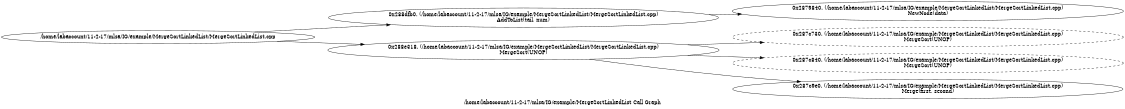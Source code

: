 digraph "/home/labaccount/11-2-17/mlsa/IG/example/MergeSortLinkedList Call Graph" {
	graph [dpi=300
		rankdir=LR
		size="7.5, 10"
		label="/home/labaccount/11-2-17/mlsa/IG/example/MergeSortLinkedList Call Graph"
	];

	Node0x493019267 [shape=oval, label="/home/labaccount/11-2-17/mlsa/IG/example/MergeSortLinkedList/MergeSortLinkedList.cpp"];
	Node0x901829795 [shape=oval, label="0x288dfb0. (/home/labaccount/11-2-17/mlsa/IG/example/MergeSortLinkedList/MergeSortLinkedList.cpp)\nAddToList(tail, num)"];
	Node0x493019267 -> Node0x901829795;
	Node0x121462916 [shape=oval, label="0x288e318. (/home/labaccount/11-2-17/mlsa/IG/example/MergeSortLinkedList/MergeSortLinkedList.cpp)\nMergeSort(UNOP)"];
	Node0x493019267 -> Node0x121462916;
	Node0x168258938 [shape=oval, label="0x2879840. (/home/labaccount/11-2-17/mlsa/IG/example/MergeSortLinkedList/MergeSortLinkedList.cpp)\nNewNode(data)"];
	Node0x901829795 -> Node0x168258938;
	Node0x107393208 [shape=oval, style=dashed, label="0x287c730. (/home/labaccount/11-2-17/mlsa/IG/example/MergeSortLinkedList/MergeSortLinkedList.cpp)\nMergeSort(UNOP)"];
	Node0x121462916 -> Node0x107393208;
	Node0x478754811 [shape=oval, style=dashed, label="0x287c840. (/home/labaccount/11-2-17/mlsa/IG/example/MergeSortLinkedList/MergeSortLinkedList.cpp)\nMergeSort(UNOP)"];
	Node0x121462916 -> Node0x478754811;
	Node0x627554829 [shape=oval, label="0x287c9e0. (/home/labaccount/11-2-17/mlsa/IG/example/MergeSortLinkedList/MergeSortLinkedList.cpp)\nMerge(first, second)"];
	Node0x121462916 -> Node0x627554829;
}
